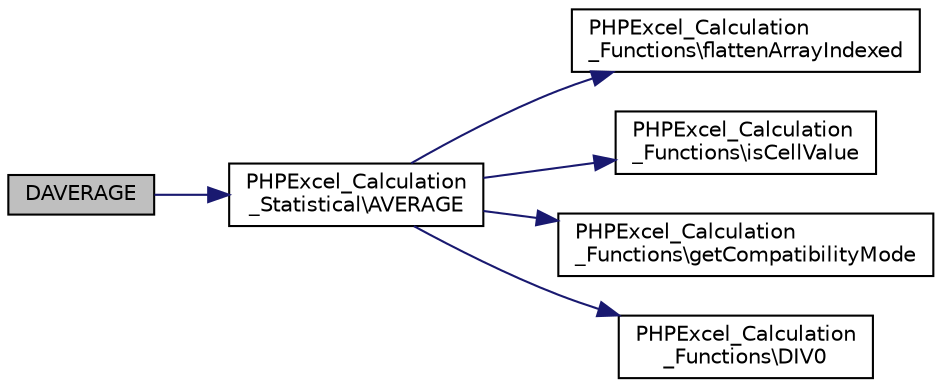 digraph "DAVERAGE"
{
  edge [fontname="Helvetica",fontsize="10",labelfontname="Helvetica",labelfontsize="10"];
  node [fontname="Helvetica",fontsize="10",shape=record];
  rankdir="LR";
  Node0 [label="DAVERAGE",height=0.2,width=0.4,color="black", fillcolor="grey75", style="filled", fontcolor="black"];
  Node0 -> Node1 [color="midnightblue",fontsize="10",style="solid",fontname="Helvetica"];
  Node1 [label="PHPExcel_Calculation\l_Statistical\\AVERAGE",height=0.2,width=0.4,color="black", fillcolor="white", style="filled",URL="$class_p_h_p_excel___calculation___statistical.html#aa0bdeecbec2bd1bfe81efd35aec58d2c"];
  Node1 -> Node2 [color="midnightblue",fontsize="10",style="solid",fontname="Helvetica"];
  Node2 [label="PHPExcel_Calculation\l_Functions\\flattenArrayIndexed",height=0.2,width=0.4,color="black", fillcolor="white", style="filled",URL="$class_p_h_p_excel___calculation___functions.html#a2f612e5daa00e1549da5ba44112329ca"];
  Node1 -> Node3 [color="midnightblue",fontsize="10",style="solid",fontname="Helvetica"];
  Node3 [label="PHPExcel_Calculation\l_Functions\\isCellValue",height=0.2,width=0.4,color="black", fillcolor="white", style="filled",URL="$class_p_h_p_excel___calculation___functions.html#a4c7ac49d2bed94232f736f219e23bedb"];
  Node1 -> Node4 [color="midnightblue",fontsize="10",style="solid",fontname="Helvetica"];
  Node4 [label="PHPExcel_Calculation\l_Functions\\getCompatibilityMode",height=0.2,width=0.4,color="black", fillcolor="white", style="filled",URL="$class_p_h_p_excel___calculation___functions.html#a90371057b06045a2318f8e85c3115e88"];
  Node1 -> Node5 [color="midnightblue",fontsize="10",style="solid",fontname="Helvetica"];
  Node5 [label="PHPExcel_Calculation\l_Functions\\DIV0",height=0.2,width=0.4,color="black", fillcolor="white", style="filled",URL="$class_p_h_p_excel___calculation___functions.html#afbbf614e7e549a2baf4a57ca1aa14b52"];
}
